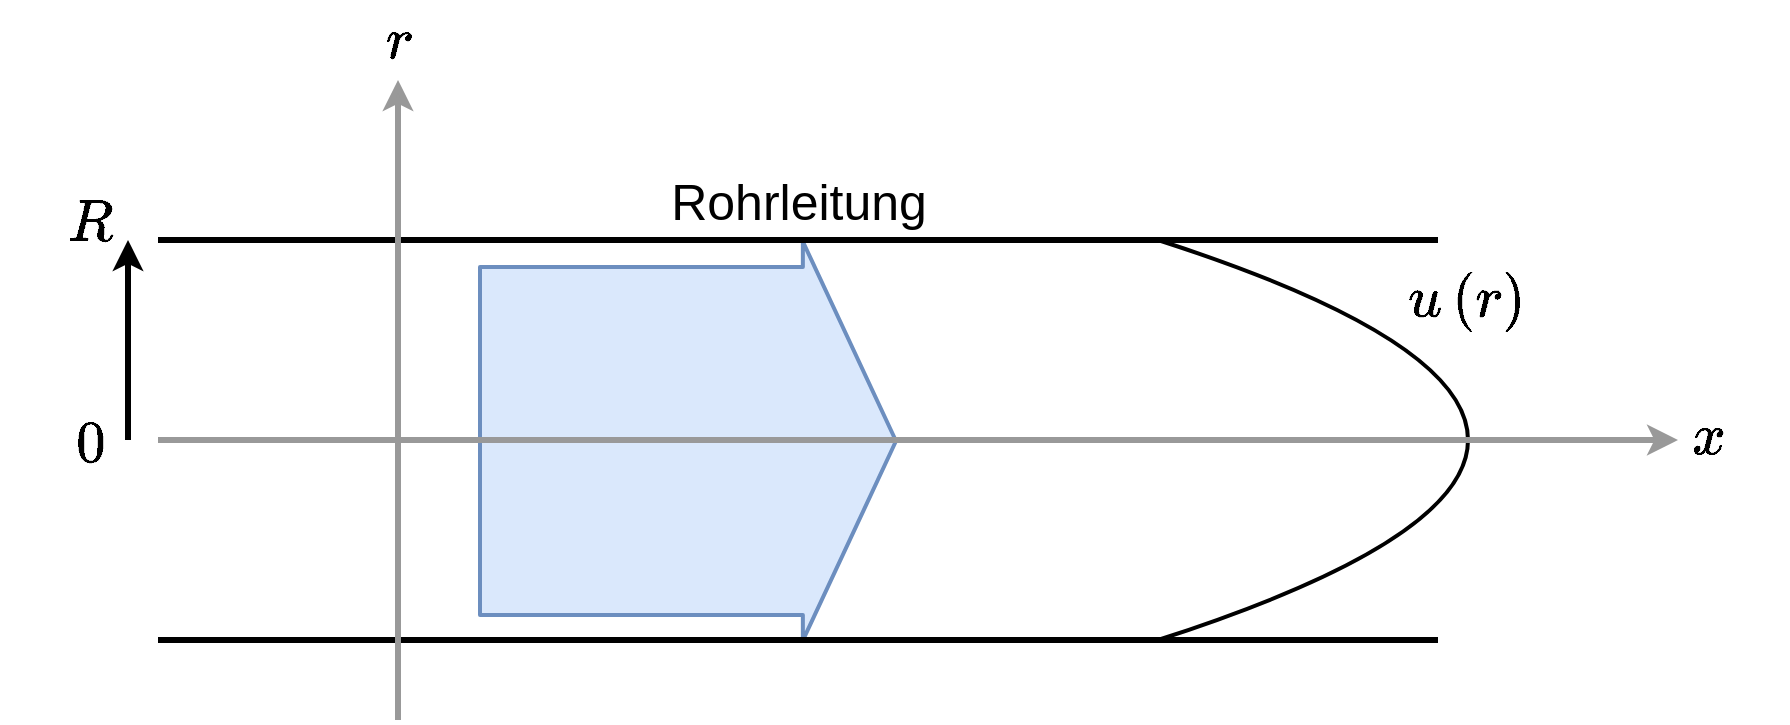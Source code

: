 <mxfile version="17.2.4" type="device"><diagram id="j6SKTCpN_G2whknaBSU0" name="Seite-1"><mxGraphModel dx="582" dy="390" grid="1" gridSize="10" guides="1" tooltips="1" connect="1" arrows="1" fold="1" page="1" pageScale="1" pageWidth="827" pageHeight="1169" math="1" shadow="0"><root><mxCell id="0"/><mxCell id="1" parent="0"/><mxCell id="65MNSaxw49hMOVKmXkG6-24" value="" style="shape=flexArrow;endArrow=classic;html=1;fontSize=25;fontColor=#000000;strokeColor=#6c8ebf;strokeWidth=2;curved=1;fillColor=#dae8fc;endWidth=23.429;endSize=14.857;width=173;startWidth=117.143;startSize=16.383;" edge="1" parent="1"><mxGeometry width="50" height="50" relative="1" as="geometry"><mxPoint x="280" y="340.5" as="sourcePoint"/><mxPoint x="490" y="340.5" as="targetPoint"/></mxGeometry></mxCell><mxCell id="65MNSaxw49hMOVKmXkG6-1" value="" style="endArrow=none;html=1;rounded=0;strokeWidth=3;" edge="1" parent="1"><mxGeometry width="50" height="50" relative="1" as="geometry"><mxPoint x="120" y="240" as="sourcePoint"/><mxPoint x="760" y="240" as="targetPoint"/></mxGeometry></mxCell><mxCell id="65MNSaxw49hMOVKmXkG6-2" value="" style="endArrow=none;html=1;rounded=0;strokeWidth=3;" edge="1" parent="1"><mxGeometry width="50" height="50" relative="1" as="geometry"><mxPoint x="120" y="440" as="sourcePoint"/><mxPoint x="760" y="440" as="targetPoint"/></mxGeometry></mxCell><mxCell id="65MNSaxw49hMOVKmXkG6-3" value="Rohrleitung" style="text;html=1;resizable=0;autosize=1;align=center;verticalAlign=middle;points=[];fillColor=none;strokeColor=none;rounded=0;fontSize=25;" vertex="1" parent="1"><mxGeometry x="370" y="200" width="140" height="40" as="geometry"/></mxCell><mxCell id="65MNSaxw49hMOVKmXkG6-14" value="" style="endArrow=none;html=1;fontSize=25;fontColor=#000000;strokeColor=#000000;strokeWidth=2;curved=1;" edge="1" parent="1"><mxGeometry width="50" height="50" relative="1" as="geometry"><mxPoint x="620" y="440" as="sourcePoint"/><mxPoint x="620" y="240" as="targetPoint"/><Array as="points"><mxPoint x="930" y="340"/></Array></mxGeometry></mxCell><mxCell id="65MNSaxw49hMOVKmXkG6-15" value="" style="endArrow=classic;html=1;fontSize=25;fontColor=#000000;strokeColor=#999999;strokeWidth=3;curved=1;" edge="1" parent="1"><mxGeometry width="50" height="50" relative="1" as="geometry"><mxPoint x="120" y="340" as="sourcePoint"/><mxPoint x="880" y="340" as="targetPoint"/></mxGeometry></mxCell><mxCell id="65MNSaxw49hMOVKmXkG6-16" value="$$x$$" style="text;html=1;resizable=0;autosize=1;align=center;verticalAlign=middle;points=[];fillColor=none;strokeColor=none;rounded=0;fontSize=25;fontColor=#000000;" vertex="1" parent="1"><mxGeometry x="855" y="318" width="80" height="40" as="geometry"/></mxCell><mxCell id="65MNSaxw49hMOVKmXkG6-18" value="" style="endArrow=classic;html=1;fontSize=25;fontColor=#000000;strokeColor=#999999;strokeWidth=3;curved=1;" edge="1" parent="1"><mxGeometry width="50" height="50" relative="1" as="geometry"><mxPoint x="240" y="480" as="sourcePoint"/><mxPoint x="240" y="160" as="targetPoint"/></mxGeometry></mxCell><mxCell id="65MNSaxw49hMOVKmXkG6-19" value="$$r$$" style="text;html=1;resizable=0;autosize=1;align=center;verticalAlign=middle;points=[];fillColor=none;strokeColor=none;rounded=0;fontSize=25;fontColor=#000000;" vertex="1" parent="1"><mxGeometry x="200" y="120" width="80" height="40" as="geometry"/></mxCell><mxCell id="65MNSaxw49hMOVKmXkG6-20" value="" style="endArrow=classic;html=1;fontSize=25;fontColor=#000000;strokeColor=#000000;strokeWidth=3;curved=1;" edge="1" parent="1"><mxGeometry width="50" height="50" relative="1" as="geometry"><mxPoint x="105" y="340" as="sourcePoint"/><mxPoint x="105" y="240" as="targetPoint"/></mxGeometry></mxCell><mxCell id="65MNSaxw49hMOVKmXkG6-21" value="$$0$$" style="text;html=1;resizable=0;autosize=1;align=center;verticalAlign=middle;points=[];fillColor=none;strokeColor=none;rounded=0;fontSize=25;fontColor=#000000;" vertex="1" parent="1"><mxGeometry x="41" y="321" width="90" height="40" as="geometry"/></mxCell><mxCell id="65MNSaxw49hMOVKmXkG6-22" value="$$R$$" style="text;html=1;resizable=0;autosize=1;align=center;verticalAlign=middle;points=[];fillColor=none;strokeColor=none;rounded=0;fontSize=25;fontColor=#000000;" vertex="1" parent="1"><mxGeometry x="41" y="211" width="90" height="40" as="geometry"/></mxCell><mxCell id="65MNSaxw49hMOVKmXkG6-23" value="$$u\left(r\right)$$" style="text;html=1;resizable=0;autosize=1;align=center;verticalAlign=middle;points=[];fillColor=none;strokeColor=none;rounded=0;fontSize=25;fontColor=#000000;" vertex="1" parent="1"><mxGeometry x="669" y="250" width="210" height="40" as="geometry"/></mxCell></root></mxGraphModel></diagram></mxfile>